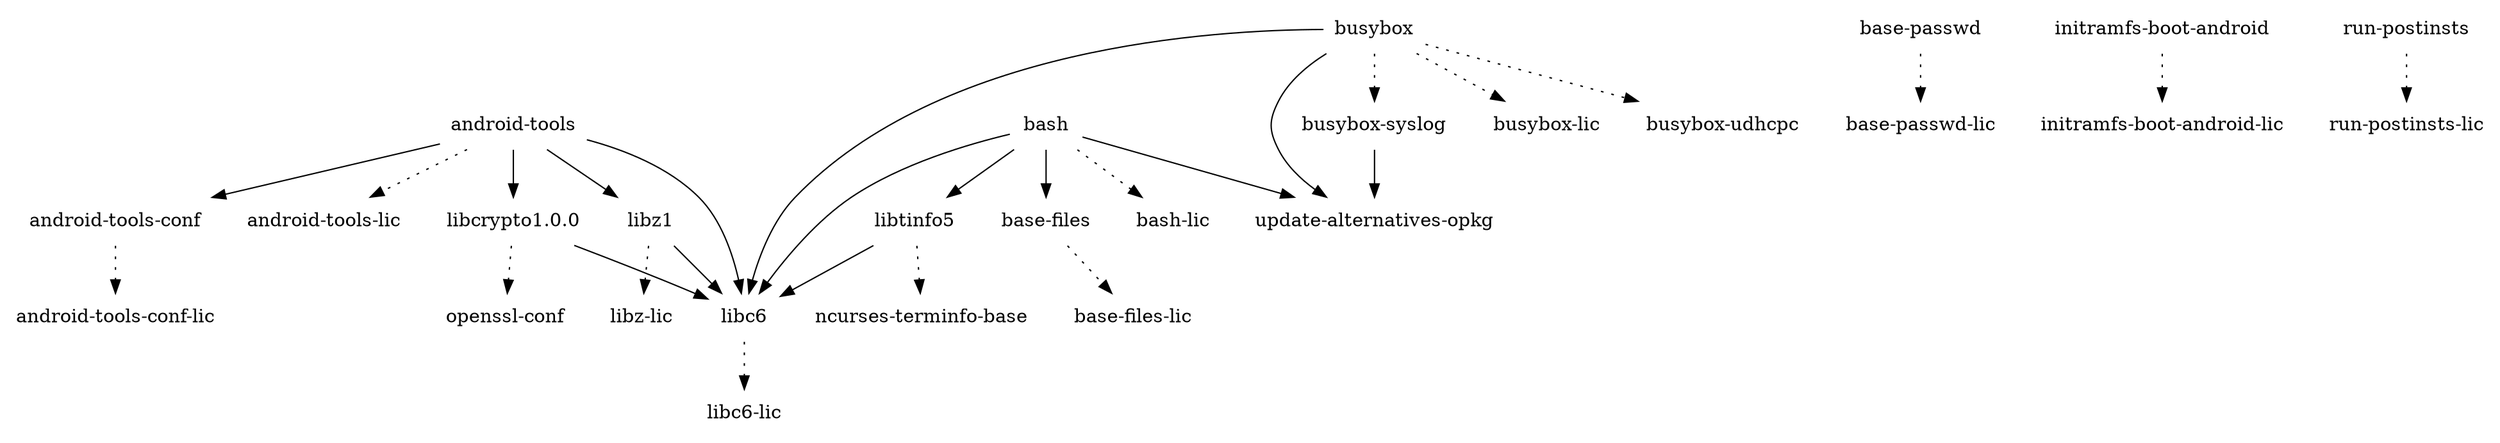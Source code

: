 digraph depends {
    node [shape=plaintext]
"android-tools" -> "android-tools-conf";
"android-tools" -> "android-tools-lic" [style=dotted];
"android-tools-conf" -> "android-tools-conf-lic" [style=dotted];
"android-tools" -> "libc6";
"android-tools" -> "libcrypto1.0.0";
"android-tools" -> "libz1";
"base-files" -> "base-files-lic" [style=dotted];
"base-passwd" -> "base-passwd-lic" [style=dotted];
"bash" -> "base-files";
"bash" -> "bash-lic" [style=dotted];
"bash" -> "libc6";
"bash" -> "libtinfo5";
"bash" -> "update-alternatives-opkg";
"busybox" -> "busybox-lic" [style=dotted];
"busybox" -> "busybox-syslog" [style=dotted];
"busybox" -> "busybox-udhcpc" [style=dotted];
"busybox" -> "libc6";
"busybox-syslog" -> "update-alternatives-opkg";
"busybox" -> "update-alternatives-opkg";
"initramfs-boot-android" -> "initramfs-boot-android-lic" [style=dotted];
"libc6" -> "libc6-lic" [style=dotted];
"libcrypto1.0.0" -> "libc6";
"libcrypto1.0.0" -> "openssl-conf" [style=dotted];
"libtinfo5" -> "libc6";
"libtinfo5" -> "ncurses-terminfo-base" [style=dotted];
"libz1" -> "libc6";
"libz1" -> "libz-lic" [style=dotted];
"run-postinsts" -> "run-postinsts-lic" [style=dotted];
}
